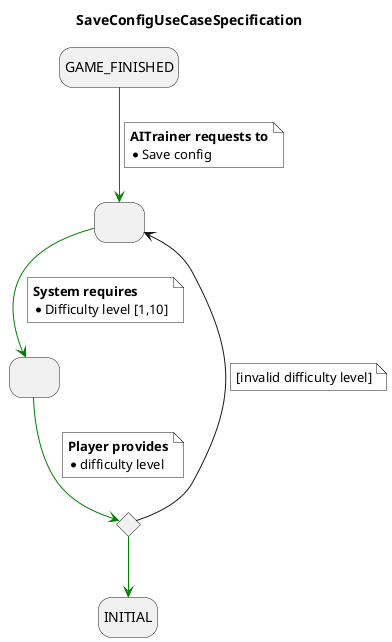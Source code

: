 @startuml SaveConfigUseCaseSpecification
title SaveConfigUseCaseSpecification
skinparam NoteBackgroundColor white
hide empty description

state startedGame as " "
state numberOfPlayers as " "
state ifValidDifficultyLevel <<choice>>

GAME_FINISHED -[#green]-> startedGame
note on link #white
  <b>AITrainer requests to
  * Save config
end note

startedGame -[#green]-> numberOfPlayers
note on link
  <b>System requires
  * Difficulty level [1,10]
end note

numberOfPlayers -[#green]-> ifValidDifficultyLevel
note on link
  <b>Player provides
  * difficulty level
end note

ifValidDifficultyLevel --> startedGame
note on link
  [invalid difficulty level]
end note

ifValidDifficultyLevel -[#green]-> INITIAL

@enduml